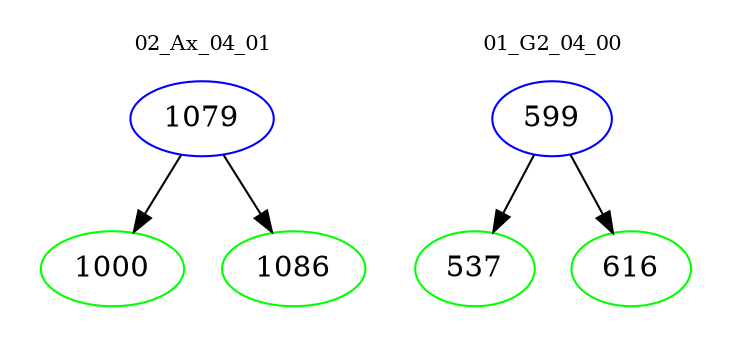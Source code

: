 digraph{
subgraph cluster_0 {
color = white
label = "02_Ax_04_01";
fontsize=10;
T0_1079 [label="1079", color="blue"]
T0_1079 -> T0_1000 [color="black"]
T0_1000 [label="1000", color="green"]
T0_1079 -> T0_1086 [color="black"]
T0_1086 [label="1086", color="green"]
}
subgraph cluster_1 {
color = white
label = "01_G2_04_00";
fontsize=10;
T1_599 [label="599", color="blue"]
T1_599 -> T1_537 [color="black"]
T1_537 [label="537", color="green"]
T1_599 -> T1_616 [color="black"]
T1_616 [label="616", color="green"]
}
}
